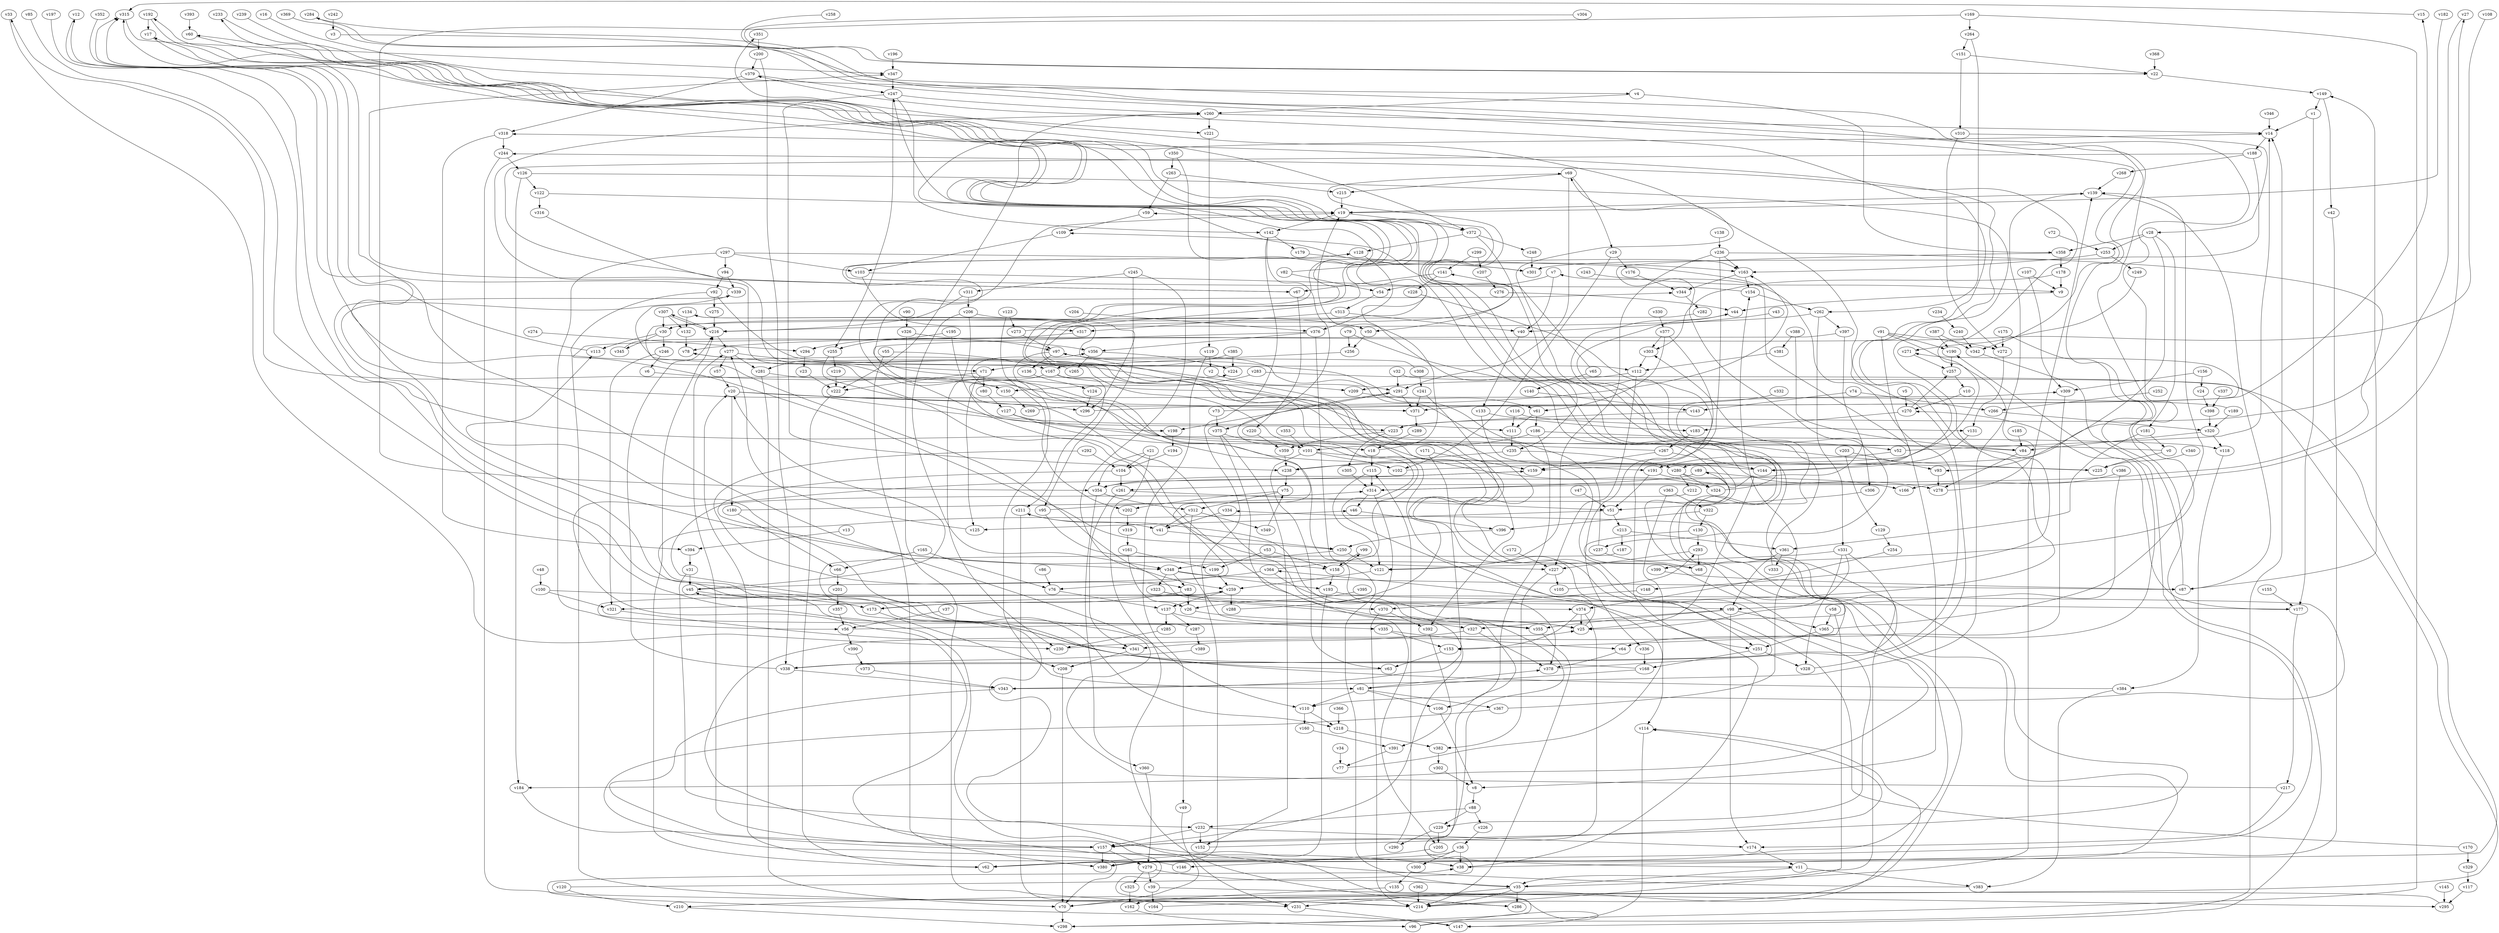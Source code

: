 // Benchmark game 592 - 400 vertices
// time_bound: 27
// targets: v24
digraph G {
    v0 [name="v0", player=0];
    v1 [name="v1", player=0];
    v2 [name="v2", player=0];
    v3 [name="v3", player=0];
    v4 [name="v4", player=0];
    v5 [name="v5", player=1];
    v6 [name="v6", player=0];
    v7 [name="v7", player=0];
    v8 [name="v8", player=0];
    v9 [name="v9", player=0];
    v10 [name="v10", player=1];
    v11 [name="v11", player=1];
    v12 [name="v12", player=0];
    v13 [name="v13", player=1];
    v14 [name="v14", player=0];
    v15 [name="v15", player=0];
    v16 [name="v16", player=1];
    v17 [name="v17", player=1];
    v18 [name="v18", player=1];
    v19 [name="v19", player=1];
    v20 [name="v20", player=0];
    v21 [name="v21", player=1];
    v22 [name="v22", player=0];
    v23 [name="v23", player=1];
    v24 [name="v24", player=0, target=1];
    v25 [name="v25", player=1];
    v26 [name="v26", player=1];
    v27 [name="v27", player=0];
    v28 [name="v28", player=1];
    v29 [name="v29", player=1];
    v30 [name="v30", player=1];
    v31 [name="v31", player=0];
    v32 [name="v32", player=0];
    v33 [name="v33", player=0];
    v34 [name="v34", player=0];
    v35 [name="v35", player=1];
    v36 [name="v36", player=1];
    v37 [name="v37", player=0];
    v38 [name="v38", player=0];
    v39 [name="v39", player=0];
    v40 [name="v40", player=1];
    v41 [name="v41", player=0];
    v42 [name="v42", player=0];
    v43 [name="v43", player=0];
    v44 [name="v44", player=0];
    v45 [name="v45", player=1];
    v46 [name="v46", player=0];
    v47 [name="v47", player=1];
    v48 [name="v48", player=1];
    v49 [name="v49", player=0];
    v50 [name="v50", player=0];
    v51 [name="v51", player=0];
    v52 [name="v52", player=1];
    v53 [name="v53", player=0];
    v54 [name="v54", player=0];
    v55 [name="v55", player=1];
    v56 [name="v56", player=0];
    v57 [name="v57", player=1];
    v58 [name="v58", player=0];
    v59 [name="v59", player=1];
    v60 [name="v60", player=0];
    v61 [name="v61", player=1];
    v62 [name="v62", player=0];
    v63 [name="v63", player=0];
    v64 [name="v64", player=0];
    v65 [name="v65", player=1];
    v66 [name="v66", player=0];
    v67 [name="v67", player=0];
    v68 [name="v68", player=1];
    v69 [name="v69", player=0];
    v70 [name="v70", player=0];
    v71 [name="v71", player=1];
    v72 [name="v72", player=1];
    v73 [name="v73", player=1];
    v74 [name="v74", player=1];
    v75 [name="v75", player=0];
    v76 [name="v76", player=1];
    v77 [name="v77", player=1];
    v78 [name="v78", player=0];
    v79 [name="v79", player=0];
    v80 [name="v80", player=1];
    v81 [name="v81", player=1];
    v82 [name="v82", player=0];
    v83 [name="v83", player=1];
    v84 [name="v84", player=0];
    v85 [name="v85", player=0];
    v86 [name="v86", player=1];
    v87 [name="v87", player=0];
    v88 [name="v88", player=1];
    v89 [name="v89", player=0];
    v90 [name="v90", player=1];
    v91 [name="v91", player=0];
    v92 [name="v92", player=1];
    v93 [name="v93", player=1];
    v94 [name="v94", player=1];
    v95 [name="v95", player=0];
    v96 [name="v96", player=1];
    v97 [name="v97", player=1];
    v98 [name="v98", player=1];
    v99 [name="v99", player=0];
    v100 [name="v100", player=1];
    v101 [name="v101", player=0];
    v102 [name="v102", player=1];
    v103 [name="v103", player=0];
    v104 [name="v104", player=1];
    v105 [name="v105", player=1];
    v106 [name="v106", player=1];
    v107 [name="v107", player=1];
    v108 [name="v108", player=0];
    v109 [name="v109", player=1];
    v110 [name="v110", player=1];
    v111 [name="v111", player=0];
    v112 [name="v112", player=1];
    v113 [name="v113", player=0];
    v114 [name="v114", player=1];
    v115 [name="v115", player=1];
    v116 [name="v116", player=1];
    v117 [name="v117", player=1];
    v118 [name="v118", player=1];
    v119 [name="v119", player=0];
    v120 [name="v120", player=1];
    v121 [name="v121", player=0];
    v122 [name="v122", player=0];
    v123 [name="v123", player=1];
    v124 [name="v124", player=1];
    v125 [name="v125", player=1];
    v126 [name="v126", player=1];
    v127 [name="v127", player=0];
    v128 [name="v128", player=0];
    v129 [name="v129", player=1];
    v130 [name="v130", player=1];
    v131 [name="v131", player=1];
    v132 [name="v132", player=0];
    v133 [name="v133", player=0];
    v134 [name="v134", player=0];
    v135 [name="v135", player=1];
    v136 [name="v136", player=0];
    v137 [name="v137", player=0];
    v138 [name="v138", player=1];
    v139 [name="v139", player=0];
    v140 [name="v140", player=1];
    v141 [name="v141", player=1];
    v142 [name="v142", player=0];
    v143 [name="v143", player=1];
    v144 [name="v144", player=1];
    v145 [name="v145", player=1];
    v146 [name="v146", player=1];
    v147 [name="v147", player=0];
    v148 [name="v148", player=0];
    v149 [name="v149", player=0];
    v150 [name="v150", player=1];
    v151 [name="v151", player=1];
    v152 [name="v152", player=1];
    v153 [name="v153", player=0];
    v154 [name="v154", player=1];
    v155 [name="v155", player=0];
    v156 [name="v156", player=1];
    v157 [name="v157", player=0];
    v158 [name="v158", player=1];
    v159 [name="v159", player=1];
    v160 [name="v160", player=1];
    v161 [name="v161", player=0];
    v162 [name="v162", player=1];
    v163 [name="v163", player=0];
    v164 [name="v164", player=0];
    v165 [name="v165", player=0];
    v166 [name="v166", player=1];
    v167 [name="v167", player=1];
    v168 [name="v168", player=0];
    v169 [name="v169", player=0];
    v170 [name="v170", player=0];
    v171 [name="v171", player=0];
    v172 [name="v172", player=0];
    v173 [name="v173", player=0];
    v174 [name="v174", player=0];
    v175 [name="v175", player=1];
    v176 [name="v176", player=0];
    v177 [name="v177", player=1];
    v178 [name="v178", player=0];
    v179 [name="v179", player=0];
    v180 [name="v180", player=1];
    v181 [name="v181", player=1];
    v182 [name="v182", player=1];
    v183 [name="v183", player=1];
    v184 [name="v184", player=1];
    v185 [name="v185", player=1];
    v186 [name="v186", player=1];
    v187 [name="v187", player=0];
    v188 [name="v188", player=1];
    v189 [name="v189", player=1];
    v190 [name="v190", player=1];
    v191 [name="v191", player=0];
    v192 [name="v192", player=0];
    v193 [name="v193", player=1];
    v194 [name="v194", player=1];
    v195 [name="v195", player=1];
    v196 [name="v196", player=1];
    v197 [name="v197", player=0];
    v198 [name="v198", player=0];
    v199 [name="v199", player=1];
    v200 [name="v200", player=1];
    v201 [name="v201", player=0];
    v202 [name="v202", player=1];
    v203 [name="v203", player=1];
    v204 [name="v204", player=0];
    v205 [name="v205", player=0];
    v206 [name="v206", player=1];
    v207 [name="v207", player=0];
    v208 [name="v208", player=1];
    v209 [name="v209", player=1];
    v210 [name="v210", player=0];
    v211 [name="v211", player=0];
    v212 [name="v212", player=1];
    v213 [name="v213", player=1];
    v214 [name="v214", player=1];
    v215 [name="v215", player=1];
    v216 [name="v216", player=1];
    v217 [name="v217", player=1];
    v218 [name="v218", player=1];
    v219 [name="v219", player=1];
    v220 [name="v220", player=0];
    v221 [name="v221", player=0];
    v222 [name="v222", player=0];
    v223 [name="v223", player=0];
    v224 [name="v224", player=0];
    v225 [name="v225", player=1];
    v226 [name="v226", player=0];
    v227 [name="v227", player=1];
    v228 [name="v228", player=0];
    v229 [name="v229", player=0];
    v230 [name="v230", player=1];
    v231 [name="v231", player=1];
    v232 [name="v232", player=0];
    v233 [name="v233", player=0];
    v234 [name="v234", player=0];
    v235 [name="v235", player=0];
    v236 [name="v236", player=0];
    v237 [name="v237", player=0];
    v238 [name="v238", player=0];
    v239 [name="v239", player=0];
    v240 [name="v240", player=1];
    v241 [name="v241", player=1];
    v242 [name="v242", player=1];
    v243 [name="v243", player=0];
    v244 [name="v244", player=0];
    v245 [name="v245", player=1];
    v246 [name="v246", player=1];
    v247 [name="v247", player=1];
    v248 [name="v248", player=0];
    v249 [name="v249", player=1];
    v250 [name="v250", player=1];
    v251 [name="v251", player=1];
    v252 [name="v252", player=0];
    v253 [name="v253", player=0];
    v254 [name="v254", player=0];
    v255 [name="v255", player=0];
    v256 [name="v256", player=1];
    v257 [name="v257", player=1];
    v258 [name="v258", player=0];
    v259 [name="v259", player=0];
    v260 [name="v260", player=0];
    v261 [name="v261", player=1];
    v262 [name="v262", player=0];
    v263 [name="v263", player=1];
    v264 [name="v264", player=1];
    v265 [name="v265", player=1];
    v266 [name="v266", player=0];
    v267 [name="v267", player=0];
    v268 [name="v268", player=1];
    v269 [name="v269", player=1];
    v270 [name="v270", player=1];
    v271 [name="v271", player=0];
    v272 [name="v272", player=1];
    v273 [name="v273", player=0];
    v274 [name="v274", player=1];
    v275 [name="v275", player=0];
    v276 [name="v276", player=0];
    v277 [name="v277", player=1];
    v278 [name="v278", player=1];
    v279 [name="v279", player=1];
    v280 [name="v280", player=0];
    v281 [name="v281", player=1];
    v282 [name="v282", player=1];
    v283 [name="v283", player=0];
    v284 [name="v284", player=0];
    v285 [name="v285", player=0];
    v286 [name="v286", player=0];
    v287 [name="v287", player=1];
    v288 [name="v288", player=1];
    v289 [name="v289", player=0];
    v290 [name="v290", player=0];
    v291 [name="v291", player=1];
    v292 [name="v292", player=1];
    v293 [name="v293", player=1];
    v294 [name="v294", player=0];
    v295 [name="v295", player=0];
    v296 [name="v296", player=1];
    v297 [name="v297", player=0];
    v298 [name="v298", player=1];
    v299 [name="v299", player=0];
    v300 [name="v300", player=1];
    v301 [name="v301", player=0];
    v302 [name="v302", player=1];
    v303 [name="v303", player=1];
    v304 [name="v304", player=0];
    v305 [name="v305", player=1];
    v306 [name="v306", player=0];
    v307 [name="v307", player=0];
    v308 [name="v308", player=1];
    v309 [name="v309", player=1];
    v310 [name="v310", player=0];
    v311 [name="v311", player=0];
    v312 [name="v312", player=1];
    v313 [name="v313", player=0];
    v314 [name="v314", player=0];
    v315 [name="v315", player=0];
    v316 [name="v316", player=1];
    v317 [name="v317", player=0];
    v318 [name="v318", player=1];
    v319 [name="v319", player=1];
    v320 [name="v320", player=1];
    v321 [name="v321", player=1];
    v322 [name="v322", player=1];
    v323 [name="v323", player=1];
    v324 [name="v324", player=1];
    v325 [name="v325", player=1];
    v326 [name="v326", player=1];
    v327 [name="v327", player=1];
    v328 [name="v328", player=1];
    v329 [name="v329", player=0];
    v330 [name="v330", player=0];
    v331 [name="v331", player=0];
    v332 [name="v332", player=1];
    v333 [name="v333", player=0];
    v334 [name="v334", player=0];
    v335 [name="v335", player=0];
    v336 [name="v336", player=1];
    v337 [name="v337", player=0];
    v338 [name="v338", player=0];
    v339 [name="v339", player=0];
    v340 [name="v340", player=1];
    v341 [name="v341", player=1];
    v342 [name="v342", player=0];
    v343 [name="v343", player=1];
    v344 [name="v344", player=0];
    v345 [name="v345", player=1];
    v346 [name="v346", player=1];
    v347 [name="v347", player=0];
    v348 [name="v348", player=1];
    v349 [name="v349", player=0];
    v350 [name="v350", player=1];
    v351 [name="v351", player=0];
    v352 [name="v352", player=0];
    v353 [name="v353", player=1];
    v354 [name="v354", player=1];
    v355 [name="v355", player=1];
    v356 [name="v356", player=1];
    v357 [name="v357", player=1];
    v358 [name="v358", player=0];
    v359 [name="v359", player=0];
    v360 [name="v360", player=0];
    v361 [name="v361", player=1];
    v362 [name="v362", player=0];
    v363 [name="v363", player=0];
    v364 [name="v364", player=1];
    v365 [name="v365", player=1];
    v366 [name="v366", player=1];
    v367 [name="v367", player=0];
    v368 [name="v368", player=0];
    v369 [name="v369", player=0];
    v370 [name="v370", player=0];
    v371 [name="v371", player=0];
    v372 [name="v372", player=1];
    v373 [name="v373", player=0];
    v374 [name="v374", player=1];
    v375 [name="v375", player=1];
    v376 [name="v376", player=0];
    v377 [name="v377", player=0];
    v378 [name="v378", player=0];
    v379 [name="v379", player=1];
    v380 [name="v380", player=0];
    v381 [name="v381", player=0];
    v382 [name="v382", player=0];
    v383 [name="v383", player=1];
    v384 [name="v384", player=0];
    v385 [name="v385", player=0];
    v386 [name="v386", player=0];
    v387 [name="v387", player=0];
    v388 [name="v388", player=0];
    v389 [name="v389", player=0];
    v390 [name="v390", player=0];
    v391 [name="v391", player=0];
    v392 [name="v392", player=1];
    v393 [name="v393", player=1];
    v394 [name="v394", player=1];
    v395 [name="v395", player=1];
    v396 [name="v396", player=0];
    v397 [name="v397", player=0];
    v398 [name="v398", player=0];
    v399 [name="v399", player=0];

    v0 -> v134 [constraint="t mod 3 == 1"];
    v1 -> v14;
    v2 -> v291;
    v3 -> v399 [constraint="t >= 2"];
    v4 -> v260;
    v5 -> v270;
    v6 -> v251 [constraint="t >= 2"];
    v7 -> v40;
    v8 -> v88;
    v9 -> v44;
    v10 -> v270;
    v11 -> v35 [constraint="t mod 5 == 3"];
    v12 -> v118 [constraint="t mod 4 == 3"];
    v13 -> v394;
    v14 -> v188;
    v15 -> v315 [constraint="t >= 3"];
    v16 -> v4 [constraint="t < 9"];
    v17 -> v324 [constraint="t < 6"];
    v18 -> v19;
    v19 -> v372;
    v20 -> v296;
    v21 -> v110;
    v22 -> v149;
    v23 -> v222;
    v24 -> v398;
    v25 -> v17 [constraint="t mod 4 == 0"];
    v26 -> v25;
    v27 -> v223 [constraint="t mod 4 == 2"];
    v28 -> v253;
    v29 -> v176;
    v30 -> v345;
    v31 -> v45;
    v32 -> v162 [constraint="t mod 3 == 2"];
    v33 -> v230 [constraint="t >= 3"];
    v34 -> v77;
    v35 -> v214;
    v36 -> v62;
    v37 -> v56;
    v38 -> v364 [constraint="t >= 5"];
    v39 -> v295;
    v40 -> v133;
    v41 -> v250;
    v42 -> v38;
    v43 -> v40;
    v44 -> v157 [constraint="t < 9"];
    v45 -> v20 [constraint="t >= 1"];
    v46 -> v396;
    v47 -> v51;
    v48 -> v100;
    v49 -> v231;
    v50 -> v256;
    v51 -> v213;
    v52 -> v14;
    v53 -> v158;
    v54 -> v313;
    v55 -> v380;
    v56 -> v109 [constraint="t < 7"];
    v57 -> v20;
    v58 -> v365;
    v59 -> v109;
    v60 -> v380 [constraint="t < 7"];
    v61 -> v111;
    v62 -> v216;
    v63 -> v46 [constraint="t < 8"];
    v64 -> v378;
    v65 -> v69 [constraint="t >= 5"];
    v66 -> v201;
    v67 -> v347 [constraint="t >= 2"];
    v68 -> v260 [constraint="t < 13"];
    v69 -> v29;
    v70 -> v298;
    v71 -> v80;
    v72 -> v253;
    v73 -> v15 [constraint="t mod 2 == 1"];
    v74 -> v266;
    v75 -> v202;
    v76 -> v137;
    v77 -> v291 [constraint="t mod 2 == 0"];
    v78 -> v338 [constraint="t < 7"];
    v79 -> v153 [constraint="t >= 1"];
    v80 -> v127;
    v81 -> v378 [constraint="t >= 1"];
    v82 -> v163 [constraint="t mod 4 == 2"];
    v83 -> v26;
    v84 -> v224 [constraint="t < 10"];
    v85 -> v70 [constraint="t mod 2 == 1"];
    v86 -> v76;
    v87 -> v284 [constraint="t mod 4 == 0"];
    v88 -> v232;
    v89 -> v166;
    v90 -> v326;
    v91 -> v280;
    v92 -> v214;
    v93 -> v278;
    v94 -> v92;
    v95 -> v19 [constraint="t < 11"];
    v96 -> v25 [constraint="t < 15"];
    v97 -> v229 [constraint="t < 6"];
    v98 -> v365;
    v99 -> v158;
    v100 -> v110 [constraint="t >= 2"];
    v101 -> v63;
    v102 -> v318 [constraint="t mod 5 == 0"];
    v103 -> v30 [constraint="t < 15"];
    v104 -> v348 [constraint="t mod 2 == 0"];
    v105 -> v293 [constraint="t mod 4 == 2"];
    v106 -> v8;
    v107 -> v309;
    v108 -> v78 [constraint="t >= 1"];
    v109 -> v103;
    v110 -> v160;
    v111 -> v235;
    v112 -> v227;
    v113 -> v315 [constraint="t mod 3 == 2"];
    v114 -> v147;
    v115 -> v314;
    v116 -> v131 [constraint="t >= 5"];
    v117 -> v295;
    v118 -> v384;
    v119 -> v2;
    v120 -> v211 [constraint="t >= 2"];
    v121 -> v259;
    v122 -> v19;
    v123 -> v202;
    v124 -> v296;
    v125 -> v277;
    v126 -> v148 [constraint="t < 9"];
    v127 -> v198;
    v128 -> v376;
    v129 -> v254;
    v130 -> v184 [constraint="t < 8"];
    v131 -> v144;
    v132 -> v78;
    v133 -> v191;
    v134 -> v296 [constraint="t < 13"];
    v135 -> v70;
    v136 -> v124;
    v137 -> v335;
    v138 -> v236;
    v139 -> v19;
    v140 -> v143;
    v141 -> v67;
    v142 -> v380;
    v143 -> v223;
    v144 -> v128 [constraint="t >= 1"];
    v145 -> v295;
    v146 -> v20;
    v147 -> v38 [constraint="t mod 4 == 1"];
    v148 -> v370;
    v149 -> v42;
    v150 -> v33 [constraint="t >= 3"];
    v151 -> v310;
    v152 -> v114 [constraint="t mod 3 == 2"];
    v153 -> v63;
    v154 -> v128 [constraint="t >= 3"];
    v155 -> v177;
    v156 -> v24;
    v157 -> v279;
    v158 -> v99 [constraint="t >= 4"];
    v159 -> v354;
    v160 -> v391;
    v161 -> v199;
    v162 -> v96;
    v163 -> v344;
    v164 -> v114 [constraint="t mod 4 == 1"];
    v165 -> v66;
    v166 -> v233 [constraint="t mod 2 == 0"];
    v167 -> v11 [constraint="t >= 1"];
    v168 -> v339 [constraint="t mod 5 == 4"];
    v169 -> v264;
    v170 -> v78 [constraint="t < 14"];
    v171 -> v343;
    v172 -> v227;
    v173 -> v379 [constraint="t >= 1"];
    v174 -> v11;
    v175 -> v159 [constraint="t >= 5"];
    v176 -> v344;
    v177 -> v270 [constraint="t >= 2"];
    v178 -> v303 [constraint="t mod 2 == 1"];
    v179 -> v163;
    v180 -> v309 [constraint="t < 10"];
    v181 -> v361;
    v182 -> v19 [constraint="t >= 4"];
    v183 -> v267;
    v184 -> v38;
    v185 -> v84;
    v186 -> v106;
    v187 -> v218 [constraint="t >= 4"];
    v188 -> v157 [constraint="t >= 4"];
    v189 -> v339 [constraint="t >= 5"];
    v190 -> v257;
    v191 -> v51;
    v192 -> v221 [constraint="t mod 3 == 2"];
    v193 -> v62;
    v194 -> v104;
    v195 -> v255;
    v196 -> v347;
    v197 -> v355 [constraint="t < 6"];
    v198 -> v194;
    v199 -> v259;
    v200 -> v379;
    v201 -> v357;
    v202 -> v319;
    v203 -> v129;
    v204 -> v376;
    v205 -> v146;
    v206 -> v230;
    v207 -> v276;
    v208 -> v70;
    v209 -> v61;
    v210 -> v298;
    v211 -> v286;
    v212 -> v45 [constraint="t < 5"];
    v213 -> v361;
    v214 -> v60 [constraint="t >= 1"];
    v215 -> v19;
    v216 -> v307 [constraint="t < 8"];
    v217 -> v113 [constraint="t mod 2 == 0"];
    v218 -> v382;
    v219 -> v222;
    v220 -> v359;
    v221 -> v119;
    v222 -> v62;
    v223 -> v305;
    v224 -> v344 [constraint="t < 6"];
    v225 -> v59 [constraint="t < 9"];
    v226 -> v36;
    v227 -> v382;
    v228 -> v238 [constraint="t < 5"];
    v229 -> v290;
    v230 -> v190 [constraint="t >= 5"];
    v231 -> v147;
    v232 -> v152;
    v233 -> v235 [constraint="t mod 5 == 2"];
    v234 -> v240;
    v235 -> v280;
    v236 -> v261 [constraint="t mod 2 == 1"];
    v237 -> v97 [constraint="t >= 2"];
    v238 -> v75;
    v239 -> v372 [constraint="t mod 3 == 0"];
    v240 -> v342;
    v241 -> v371;
    v242 -> v3;
    v243 -> v9;
    v244 -> v126;
    v245 -> v259;
    v246 -> v321;
    v247 -> v238;
    v248 -> v301;
    v249 -> v271 [constraint="t < 14"];
    v250 -> v121;
    v251 -> v328;
    v252 -> v266;
    v253 -> v249;
    v254 -> v374;
    v255 -> v111 [constraint="t < 13"];
    v256 -> v167;
    v257 -> v10;
    v258 -> v22 [constraint="t >= 1"];
    v259 -> v137;
    v260 -> v14;
    v261 -> v341;
    v262 -> v397;
    v263 -> v215;
    v264 -> v262;
    v265 -> v315 [constraint="t < 12"];
    v266 -> v320;
    v267 -> v356 [constraint="t mod 5 == 0"];
    v268 -> v139;
    v269 -> v271 [constraint="t < 13"];
    v270 -> v183;
    v271 -> v257;
    v272 -> v131;
    v273 -> v141 [constraint="t mod 4 == 2"];
    v274 -> v294;
    v275 -> v216;
    v276 -> v44;
    v277 -> v57;
    v278 -> v244 [constraint="t < 5"];
    v279 -> v39;
    v280 -> v212;
    v281 -> v70;
    v282 -> v205 [constraint="t mod 5 == 1"];
    v283 -> v62 [constraint="t mod 4 == 0"];
    v284 -> v147 [constraint="t >= 2"];
    v285 -> v230;
    v286 -> v315 [constraint="t < 8"];
    v287 -> v259 [constraint="t < 6"];
    v288 -> v192 [constraint="t < 6"];
    v289 -> v18;
    v290 -> v115;
    v291 -> v198;
    v292 -> v83 [constraint="t >= 1"];
    v293 -> v68;
    v294 -> v23;
    v295 -> v210 [constraint="t mod 2 == 0"];
    v296 -> v163;
    v297 -> v144 [constraint="t >= 5"];
    v298 -> v45 [constraint="t mod 3 == 1"];
    v299 -> v141;
    v300 -> v135;
    v301 -> v14 [constraint="t >= 4"];
    v302 -> v8;
    v303 -> v112;
    v304 -> v22 [constraint="t >= 1"];
    v305 -> v314;
    v306 -> v51;
    v307 -> v132;
    v308 -> v281 [constraint="t mod 3 == 0"];
    v309 -> v64;
    v310 -> v28 [constraint="t mod 2 == 0"];
    v311 -> v206;
    v312 -> v41;
    v313 -> v317;
    v314 -> v27 [constraint="t < 8"];
    v315 -> v347 [constraint="t < 13"];
    v316 -> v67;
    v317 -> v294;
    v318 -> v394;
    v319 -> v161;
    v320 -> v84;
    v321 -> v341;
    v322 -> v396;
    v323 -> v98;
    v324 -> v69 [constraint="t < 13"];
    v325 -> v162;
    v326 -> v356;
    v327 -> v378;
    v328 -> v351 [constraint="t >= 1"];
    v329 -> v117;
    v330 -> v377;
    v331 -> v121;
    v332 -> v371;
    v333 -> v44 [constraint="t < 5"];
    v334 -> v41;
    v335 -> v64;
    v336 -> v168;
    v337 -> v398;
    v338 -> v7 [constraint="t < 10"];
    v339 -> v12 [constraint="t mod 3 == 0"];
    v340 -> v225;
    v341 -> v208;
    v342 -> v62 [constraint="t >= 4"];
    v343 -> v157 [constraint="t mod 2 == 0"];
    v344 -> v282;
    v345 -> v97 [constraint="t mod 4 == 3"];
    v346 -> v14;
    v347 -> v247;
    v348 -> v193 [constraint="t mod 2 == 1"];
    v349 -> v75;
    v350 -> v301;
    v351 -> v200;
    v352 -> v158 [constraint="t < 6"];
    v353 -> v101;
    v354 -> v303 [constraint="t mod 4 == 3"];
    v355 -> v214;
    v356 -> v224;
    v357 -> v56;
    v358 -> v237 [constraint="t mod 3 == 1"];
    v359 -> v238;
    v360 -> v279;
    v361 -> v98;
    v362 -> v214;
    v363 -> v114;
    v364 -> v247 [constraint="t >= 2"];
    v365 -> v139;
    v366 -> v218;
    v367 -> v70 [constraint="t >= 5"];
    v368 -> v22;
    v369 -> v342 [constraint="t >= 5"];
    v370 -> v214;
    v371 -> v289;
    v372 -> v50;
    v373 -> v343;
    v374 -> v153;
    v375 -> v152;
    v376 -> v378 [constraint="t < 8"];
    v377 -> v61;
    v378 -> v334 [constraint="t >= 1"];
    v379 -> v247;
    v380 -> v89 [constraint="t < 13"];
    v381 -> v112;
    v382 -> v302;
    v383 -> v159 [constraint="t >= 1"];
    v384 -> v314 [constraint="t >= 5"];
    v385 -> v224;
    v386 -> v166;
    v387 -> v190;
    v388 -> v381;
    v389 -> v338;
    v390 -> v373;
    v391 -> v77;
    v392 -> v391;
    v393 -> v60;
    v394 -> v31;
    v395 -> v26;
    v396 -> v250;
    v397 -> v250 [constraint="t mod 3 == 2"];
    v398 -> v320;
    v399 -> v87;
    v0 -> v225;
    v79 -> v256;
    v149 -> v1;
    v67 -> v220;
    v335 -> v153;
    v312 -> v327;
    v213 -> v187;
    v322 -> v130;
    v255 -> v219;
    v188 -> v268;
    v98 -> v355;
    v171 -> v159;
    v31 -> v232;
    v11 -> v383;
    v358 -> v178;
    v364 -> v76;
    v356 -> v265;
    v35 -> v139;
    v367 -> v154;
    v104 -> v261;
    v277 -> v71;
    v7 -> v54;
    v227 -> v105;
    v260 -> v221;
    v150 -> v269;
    v151 -> v22;
    v30 -> v246;
    v116 -> v111;
    v20 -> v371;
    v29 -> v102;
    v107 -> v9;
    v39 -> v164;
    v384 -> v383;
    v262 -> v216;
    v75 -> v312;
    v142 -> v375;
    v69 -> v215;
    v178 -> v9;
    v299 -> v207;
    v348 -> v83;
    v388 -> v84;
    v370 -> v392;
    v134 -> v132;
    v32 -> v291;
    v61 -> v186;
    v354 -> v312;
    v91 -> v8;
    v51 -> v125;
    v281 -> v150;
    v165 -> v76;
    v314 -> v46;
    v259 -> v321;
    v308 -> v241;
    v91 -> v190;
    v71 -> v125;
    v348 -> v87;
    v280 -> v324;
    v103 -> v317;
    v331 -> v328;
    v89 -> v314;
    v167 -> v211;
    v365 -> v251;
    v83 -> v173;
    v236 -> v163;
    v65 -> v140;
    v279 -> v325;
    v110 -> v218;
    v115 -> v121;
    v53 -> v199;
    v297 -> v56;
    v36 -> v300;
    v71 -> v222;
    v292 -> v104;
    v377 -> v336;
    v320 -> v118;
    v267 -> v159;
    v130 -> v293;
    v229 -> v205;
    v45 -> v173;
    v74 -> v143;
    v232 -> v174;
    v28 -> v181;
    v81 -> v110;
    v372 -> v248;
    v180 -> v66;
    v377 -> v303;
    v247 -> v142;
    v100 -> v321;
    v260 -> v222;
    v95 -> v227;
    v126 -> v184;
    v277 -> v281;
    v81 -> v106;
    v245 -> v311;
    v169 -> v298;
    v96 -> v14;
    v139 -> v87;
    v19 -> v142;
    v246 -> v6;
    v4 -> v358;
    v374 -> v25;
    v1 -> v177;
    v177 -> v217;
    v247 -> v260;
    v232 -> v157;
    v263 -> v59;
    v375 -> v101;
    v262 -> v331;
    v186 -> v101;
    v307 -> v30;
    v81 -> v367;
    v397 -> v306;
    v82 -> v54;
    v92 -> v112;
    v279 -> v35;
    v156 -> v309;
    v236 -> v251;
    v343 -> v139;
    v157 -> v277;
    v211 -> v41;
    v192 -> v17;
    v163 -> v154;
    v297 -> v94;
    v372 -> v128;
    v122 -> v316;
    v87 -> v149;
    v273 -> v97;
    v141 -> v228;
    v36 -> v38;
    v374 -> v157;
    v331 -> v35;
    v387 -> v342;
    v247 -> v255;
    v297 -> v103;
    v189 -> v320;
    v119 -> v49;
    v28 -> v358;
    v203 -> v93;
    v200 -> v338;
    v310 -> v272;
    v58 -> v214;
    v206 -> v50;
    v94 -> v339;
    v307 -> v216;
    v364 -> v374;
    v191 -> v278;
    v348 -> v323;
    v98 -> v174;
    v386 -> v98;
    v206 -> v348;
    v331 -> v25;
    v181 -> v0;
    v186 -> v52;
    v92 -> v275;
    v314 -> v355;
    v120 -> v210;
    v237 -> v68;
    v84 -> v278;
    v35 -> v231;
    v354 -> v360;
    v375 -> v25;
    v161 -> v26;
    v20 -> v180;
    v101 -> v102;
    v267 -> v144;
    v376 -> v356;
    v216 -> v277;
    v244 -> v214;
    v313 -> v40;
    v97 -> v81;
    v88 -> v229;
    v97 -> v136;
    v326 -> v231;
    v312 -> v349;
    v195 -> v223;
    v338 -> v216;
    v167 -> v209;
    v236 -> v121;
    v385 -> v71;
    v376 -> v35;
    v69 -> v291;
    v261 -> v51;
    v264 -> v151;
    v158 -> v193;
    v287 -> v389;
    v123 -> v273;
    v193 -> v177;
    v126 -> v122;
    v35 -> v286;
    v173 -> v208;
    v235 -> v238;
    v112 -> v209;
    v327 -> v341;
    v379 -> v318;
    v259 -> v288;
    v338 -> v343;
    v175 -> v272;
    v91 -> v272;
    v137 -> v287;
    v223 -> v359;
    v157 -> v380;
    v52 -> v191;
    v323 -> v370;
    v270 -> v257;
    v21 -> v354;
    v21 -> v104;
    v28 -> v93;
    v188 -> v301;
    v98 -> v327;
    v73 -> v375;
    v133 -> v183;
    v283 -> v150;
    v251 -> v168;
    v142 -> v179;
    v361 -> v333;
    v217 -> v174;
    v250 -> v348;
    v253 -> v163;
    v137 -> v285;
    v280 -> v25;
    v30 -> v113;
    v168 -> v81;
    v55 -> v167;
    v101 -> v225;
    v363 -> v322;
    v245 -> v95;
    v127 -> v18;
    v56 -> v390;
    v293 -> v227;
    v291 -> v371;
    v318 -> v244;
    v18 -> v115;
    v241 -> v392;
    v350 -> v263;
    v88 -> v226;
    v154 -> v262;
    v169 -> v354;
    v170 -> v329;
    v311 -> v216;
}
